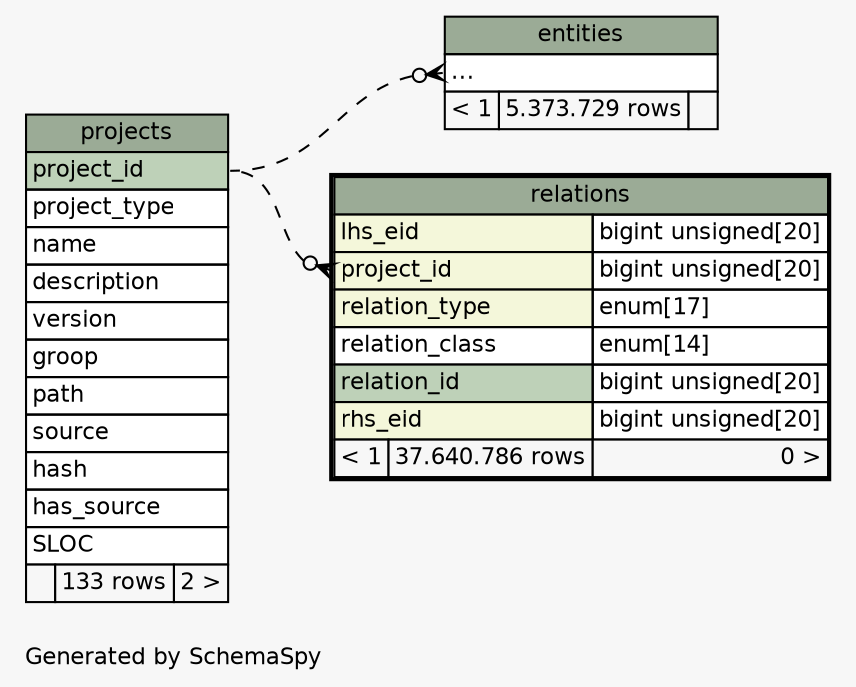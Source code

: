 // dot 2.36.0 on Mac OS X 10.10.3
// SchemaSpy rev 590
digraph "impliedTwoDegreesRelationshipsDiagram" {
  graph [
    rankdir="RL"
    bgcolor="#f7f7f7"
    label="\nGenerated by SchemaSpy"
    labeljust="l"
    nodesep="0.18"
    ranksep="0.46"
    fontname="Helvetica"
    fontsize="11"
  ];
  node [
    fontname="Helvetica"
    fontsize="11"
    shape="plaintext"
  ];
  edge [
    arrowsize="0.8"
  ];
  "entities":"elipses":w -> "projects":"project_id":e [arrowhead=none dir=back arrowtail=crowodot style=dashed];
  "relations":"project_id":w -> "projects":"project_id":e [arrowhead=none dir=back arrowtail=crowodot style=dashed];
  "entities" [
    label=<
    <TABLE BORDER="0" CELLBORDER="1" CELLSPACING="0" BGCOLOR="#ffffff">
      <TR><TD COLSPAN="3" BGCOLOR="#9bab96" ALIGN="CENTER">entities</TD></TR>
      <TR><TD PORT="elipses" COLSPAN="3" ALIGN="LEFT">...</TD></TR>
      <TR><TD ALIGN="LEFT" BGCOLOR="#f7f7f7">&lt; 1</TD><TD ALIGN="RIGHT" BGCOLOR="#f7f7f7">5.373.729 rows</TD><TD ALIGN="RIGHT" BGCOLOR="#f7f7f7">  </TD></TR>
    </TABLE>>
    URL="entities.html"
    tooltip="entities"
  ];
  "projects" [
    label=<
    <TABLE BORDER="0" CELLBORDER="1" CELLSPACING="0" BGCOLOR="#ffffff">
      <TR><TD COLSPAN="3" BGCOLOR="#9bab96" ALIGN="CENTER">projects</TD></TR>
      <TR><TD PORT="project_id" COLSPAN="3" BGCOLOR="#bed1b8" ALIGN="LEFT">project_id</TD></TR>
      <TR><TD PORT="project_type" COLSPAN="3" ALIGN="LEFT">project_type</TD></TR>
      <TR><TD PORT="name" COLSPAN="3" ALIGN="LEFT">name</TD></TR>
      <TR><TD PORT="description" COLSPAN="3" ALIGN="LEFT">description</TD></TR>
      <TR><TD PORT="version" COLSPAN="3" ALIGN="LEFT">version</TD></TR>
      <TR><TD PORT="groop" COLSPAN="3" ALIGN="LEFT">groop</TD></TR>
      <TR><TD PORT="path" COLSPAN="3" ALIGN="LEFT">path</TD></TR>
      <TR><TD PORT="source" COLSPAN="3" ALIGN="LEFT">source</TD></TR>
      <TR><TD PORT="hash" COLSPAN="3" ALIGN="LEFT">hash</TD></TR>
      <TR><TD PORT="has_source" COLSPAN="3" ALIGN="LEFT">has_source</TD></TR>
      <TR><TD PORT="SLOC" COLSPAN="3" ALIGN="LEFT">SLOC</TD></TR>
      <TR><TD ALIGN="LEFT" BGCOLOR="#f7f7f7">  </TD><TD ALIGN="RIGHT" BGCOLOR="#f7f7f7">133 rows</TD><TD ALIGN="RIGHT" BGCOLOR="#f7f7f7">2 &gt;</TD></TR>
    </TABLE>>
    URL="projects.html"
    tooltip="projects"
  ];
  "relations" [
    label=<
    <TABLE BORDER="2" CELLBORDER="1" CELLSPACING="0" BGCOLOR="#ffffff">
      <TR><TD COLSPAN="3" BGCOLOR="#9bab96" ALIGN="CENTER">relations</TD></TR>
      <TR><TD PORT="lhs_eid" COLSPAN="2" BGCOLOR="#f4f7da" ALIGN="LEFT">lhs_eid</TD><TD PORT="lhs_eid.type" ALIGN="LEFT">bigint unsigned[20]</TD></TR>
      <TR><TD PORT="project_id" COLSPAN="2" BGCOLOR="#f4f7da" ALIGN="LEFT">project_id</TD><TD PORT="project_id.type" ALIGN="LEFT">bigint unsigned[20]</TD></TR>
      <TR><TD PORT="relation_type" COLSPAN="2" BGCOLOR="#f4f7da" ALIGN="LEFT">relation_type</TD><TD PORT="relation_type.type" ALIGN="LEFT">enum[17]</TD></TR>
      <TR><TD PORT="relation_class" COLSPAN="2" ALIGN="LEFT">relation_class</TD><TD PORT="relation_class.type" ALIGN="LEFT">enum[14]</TD></TR>
      <TR><TD PORT="relation_id" COLSPAN="2" BGCOLOR="#bed1b8" ALIGN="LEFT">relation_id</TD><TD PORT="relation_id.type" ALIGN="LEFT">bigint unsigned[20]</TD></TR>
      <TR><TD PORT="rhs_eid" COLSPAN="2" BGCOLOR="#f4f7da" ALIGN="LEFT">rhs_eid</TD><TD PORT="rhs_eid.type" ALIGN="LEFT">bigint unsigned[20]</TD></TR>
      <TR><TD ALIGN="LEFT" BGCOLOR="#f7f7f7">&lt; 1</TD><TD ALIGN="RIGHT" BGCOLOR="#f7f7f7">37.640.786 rows</TD><TD ALIGN="RIGHT" BGCOLOR="#f7f7f7">0 &gt;</TD></TR>
    </TABLE>>
    URL="relations.html"
    tooltip="relations"
  ];
}
